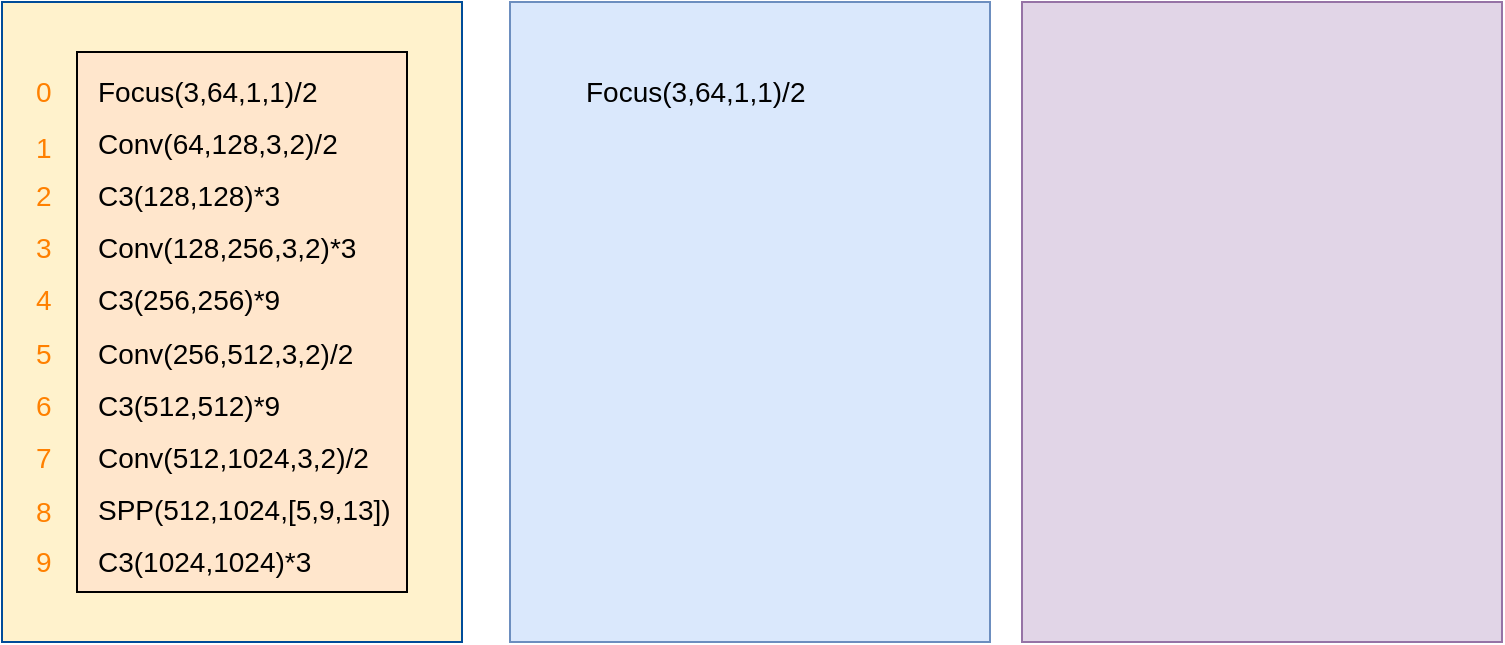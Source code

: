 <mxfile version="15.7.3" type="github">
  <diagram id="MxeaoJ1tU_wyJYdL1BjK" name="第 1 页">
    <mxGraphModel dx="782" dy="468" grid="1" gridSize="10" guides="1" tooltips="1" connect="1" arrows="1" fold="1" page="1" pageScale="1" pageWidth="827" pageHeight="1169" math="0" shadow="0">
      <root>
        <mxCell id="0" />
        <mxCell id="1" parent="0" />
        <mxCell id="OxLfMOfWld4eNJETsRqd-1" value="" style="whiteSpace=wrap;html=1;strokeColor=#004C99;fillColor=#fff2cc;fontFamily=Helvetica;" vertex="1" parent="1">
          <mxGeometry x="40" y="40" width="230" height="320" as="geometry" />
        </mxCell>
        <mxCell id="OxLfMOfWld4eNJETsRqd-2" value="" style="whiteSpace=wrap;html=1;strokeColor=#6c8ebf;fillColor=#dae8fc;align=left;" vertex="1" parent="1">
          <mxGeometry x="294" y="40" width="240" height="320" as="geometry" />
        </mxCell>
        <mxCell id="OxLfMOfWld4eNJETsRqd-3" value="" style="whiteSpace=wrap;html=1;strokeColor=#9673a6;fillColor=#e1d5e7;" vertex="1" parent="1">
          <mxGeometry x="550" y="40" width="240" height="320" as="geometry" />
        </mxCell>
        <mxCell id="OxLfMOfWld4eNJETsRqd-4" value="" style="rounded=0;whiteSpace=wrap;html=1;strokeColor=#000000;fillColor=#FFE6CC;" vertex="1" parent="1">
          <mxGeometry x="77.5" y="65" width="165" height="270" as="geometry" />
        </mxCell>
        <mxCell id="OxLfMOfWld4eNJETsRqd-5" value="&lt;font style=&quot;font-size: 14px&quot;&gt;Focus(3,64,1,1)/2&lt;/font&gt;" style="text;html=1;strokeColor=none;fillColor=none;align=left;verticalAlign=middle;whiteSpace=wrap;rounded=0;" vertex="1" parent="1">
          <mxGeometry x="86" y="70" width="60" height="30" as="geometry" />
        </mxCell>
        <mxCell id="OxLfMOfWld4eNJETsRqd-6" value="&lt;font style=&quot;font-size: 14px&quot;&gt;Conv(64,128,3,2)/2&lt;/font&gt;" style="text;html=1;strokeColor=none;fillColor=none;align=left;verticalAlign=middle;whiteSpace=wrap;rounded=0;" vertex="1" parent="1">
          <mxGeometry x="86" y="96" width="60" height="30" as="geometry" />
        </mxCell>
        <mxCell id="OxLfMOfWld4eNJETsRqd-7" value="&lt;font style=&quot;font-size: 14px&quot;&gt;C3(128,128)*3&lt;/font&gt;" style="text;html=1;strokeColor=none;fillColor=none;align=left;verticalAlign=middle;whiteSpace=wrap;rounded=0;" vertex="1" parent="1">
          <mxGeometry x="86" y="122" width="60" height="30" as="geometry" />
        </mxCell>
        <mxCell id="OxLfMOfWld4eNJETsRqd-8" value="&lt;font style=&quot;font-size: 14px&quot;&gt;Conv(128,256,3,2)*3&lt;/font&gt;" style="text;html=1;strokeColor=none;fillColor=none;align=left;verticalAlign=middle;whiteSpace=wrap;rounded=0;" vertex="1" parent="1">
          <mxGeometry x="86" y="143" width="150" height="40" as="geometry" />
        </mxCell>
        <mxCell id="OxLfMOfWld4eNJETsRqd-9" value="&lt;font style=&quot;font-size: 14px&quot;&gt;C3(256,256)*9&lt;/font&gt;" style="text;html=1;strokeColor=none;fillColor=none;align=left;verticalAlign=middle;whiteSpace=wrap;rounded=0;" vertex="1" parent="1">
          <mxGeometry x="86" y="174" width="60" height="30" as="geometry" />
        </mxCell>
        <mxCell id="OxLfMOfWld4eNJETsRqd-11" value="&lt;font style=&quot;font-size: 14px&quot;&gt;Conv(256,512,3,2)/2&lt;/font&gt;" style="text;html=1;strokeColor=none;fillColor=none;align=left;verticalAlign=middle;whiteSpace=wrap;rounded=0;fontFamily=Helvetica;" vertex="1" parent="1">
          <mxGeometry x="86" y="196" width="170" height="40" as="geometry" />
        </mxCell>
        <mxCell id="OxLfMOfWld4eNJETsRqd-12" value="&lt;font style=&quot;font-size: 14px&quot;&gt;C3(512,512)*9&lt;/font&gt;" style="text;html=1;strokeColor=none;fillColor=none;align=left;verticalAlign=middle;whiteSpace=wrap;rounded=0;" vertex="1" parent="1">
          <mxGeometry x="86" y="227" width="60" height="30" as="geometry" />
        </mxCell>
        <mxCell id="OxLfMOfWld4eNJETsRqd-13" value="&lt;font style=&quot;font-size: 14px&quot;&gt;Conv(512,1024,3,2)/2&lt;/font&gt;" style="text;html=1;strokeColor=none;fillColor=none;align=left;verticalAlign=middle;whiteSpace=wrap;rounded=0;fontFamily=Helvetica;" vertex="1" parent="1">
          <mxGeometry x="86" y="248" width="170" height="40" as="geometry" />
        </mxCell>
        <mxCell id="OxLfMOfWld4eNJETsRqd-14" value="&lt;font style=&quot;font-size: 14px&quot;&gt;SPP(512,1024,[5,9,13])&lt;/font&gt;" style="text;html=1;strokeColor=none;fillColor=none;align=left;verticalAlign=middle;whiteSpace=wrap;rounded=0;fontFamily=Helvetica;" vertex="1" parent="1">
          <mxGeometry x="86" y="274" width="170" height="40" as="geometry" />
        </mxCell>
        <mxCell id="OxLfMOfWld4eNJETsRqd-15" value="&lt;font style=&quot;font-size: 14px&quot;&gt;C3(1024,1024)*3&lt;/font&gt;" style="text;html=1;strokeColor=none;fillColor=none;align=left;verticalAlign=middle;whiteSpace=wrap;rounded=0;" vertex="1" parent="1">
          <mxGeometry x="86" y="305" width="60" height="30" as="geometry" />
        </mxCell>
        <mxCell id="OxLfMOfWld4eNJETsRqd-17" value="&lt;font style=&quot;font-size: 14px&quot;&gt;Focus(3,64,1,1)/2&lt;/font&gt;" style="text;html=1;strokeColor=none;fillColor=none;align=left;verticalAlign=middle;whiteSpace=wrap;rounded=0;" vertex="1" parent="1">
          <mxGeometry x="330" y="70" width="60" height="30" as="geometry" />
        </mxCell>
        <mxCell id="OxLfMOfWld4eNJETsRqd-18" value="&lt;font style=&quot;font-size: 14px&quot;&gt;0&lt;/font&gt;" style="text;html=1;strokeColor=none;fillColor=none;align=left;verticalAlign=middle;whiteSpace=wrap;rounded=0;fontColor=#FF8000;" vertex="1" parent="1">
          <mxGeometry x="54.5" y="70" width="30" height="30" as="geometry" />
        </mxCell>
        <mxCell id="OxLfMOfWld4eNJETsRqd-19" value="&lt;font style=&quot;font-size: 14px&quot;&gt;1&lt;/font&gt;" style="text;html=1;strokeColor=none;fillColor=none;align=left;verticalAlign=middle;whiteSpace=wrap;rounded=0;fontColor=#FF8000;" vertex="1" parent="1">
          <mxGeometry x="54.5" y="96" width="30" height="34" as="geometry" />
        </mxCell>
        <mxCell id="OxLfMOfWld4eNJETsRqd-20" value="&lt;font style=&quot;font-size: 14px&quot;&gt;2&lt;/font&gt;" style="text;html=1;strokeColor=none;fillColor=none;align=left;verticalAlign=middle;whiteSpace=wrap;rounded=0;fontColor=#FF8000;" vertex="1" parent="1">
          <mxGeometry x="54.5" y="122" width="30" height="30" as="geometry" />
        </mxCell>
        <mxCell id="OxLfMOfWld4eNJETsRqd-21" value="&lt;font style=&quot;font-size: 14px&quot;&gt;3&lt;/font&gt;" style="text;html=1;strokeColor=none;fillColor=none;align=left;verticalAlign=middle;whiteSpace=wrap;rounded=0;fontColor=#FF8000;" vertex="1" parent="1">
          <mxGeometry x="54.5" y="148" width="30" height="30" as="geometry" />
        </mxCell>
        <mxCell id="OxLfMOfWld4eNJETsRqd-22" value="&lt;font style=&quot;font-size: 14px&quot;&gt;4&lt;/font&gt;" style="text;html=1;strokeColor=none;fillColor=none;align=left;verticalAlign=middle;whiteSpace=wrap;rounded=0;fontColor=#FF8000;" vertex="1" parent="1">
          <mxGeometry x="54.5" y="174" width="30" height="30" as="geometry" />
        </mxCell>
        <mxCell id="OxLfMOfWld4eNJETsRqd-23" value="&lt;font style=&quot;font-size: 14px&quot;&gt;5&lt;/font&gt;" style="text;html=1;strokeColor=none;fillColor=none;align=left;verticalAlign=middle;whiteSpace=wrap;rounded=0;fontColor=#FF8000;" vertex="1" parent="1">
          <mxGeometry x="54.5" y="201" width="30" height="30" as="geometry" />
        </mxCell>
        <mxCell id="OxLfMOfWld4eNJETsRqd-24" value="&lt;font style=&quot;font-size: 14px&quot;&gt;6&lt;/font&gt;" style="text;html=1;strokeColor=none;fillColor=none;align=left;verticalAlign=middle;whiteSpace=wrap;rounded=0;fontColor=#FF8000;" vertex="1" parent="1">
          <mxGeometry x="54.5" y="227" width="30" height="30" as="geometry" />
        </mxCell>
        <mxCell id="OxLfMOfWld4eNJETsRqd-25" value="&lt;font style=&quot;font-size: 14px&quot;&gt;7&lt;/font&gt;" style="text;html=1;strokeColor=none;fillColor=none;align=left;verticalAlign=middle;whiteSpace=wrap;rounded=0;fontColor=#FF8000;" vertex="1" parent="1">
          <mxGeometry x="54.5" y="253" width="30" height="30" as="geometry" />
        </mxCell>
        <mxCell id="OxLfMOfWld4eNJETsRqd-26" value="&lt;font style=&quot;font-size: 14px&quot;&gt;8&lt;/font&gt;" style="text;html=1;strokeColor=none;fillColor=none;align=left;verticalAlign=middle;whiteSpace=wrap;rounded=0;fontColor=#FF8000;" vertex="1" parent="1">
          <mxGeometry x="54.5" y="280" width="30" height="29" as="geometry" />
        </mxCell>
        <mxCell id="OxLfMOfWld4eNJETsRqd-27" value="&lt;font style=&quot;font-size: 14px&quot;&gt;9&lt;/font&gt;" style="text;html=1;strokeColor=none;fillColor=none;align=left;verticalAlign=middle;whiteSpace=wrap;rounded=0;fontColor=#FF8000;" vertex="1" parent="1">
          <mxGeometry x="54.5" y="305" width="30" height="30" as="geometry" />
        </mxCell>
      </root>
    </mxGraphModel>
  </diagram>
</mxfile>
